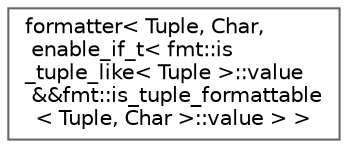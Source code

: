 digraph "类继承关系图"
{
 // LATEX_PDF_SIZE
  bgcolor="transparent";
  edge [fontname=Helvetica,fontsize=10,labelfontname=Helvetica,labelfontsize=10];
  node [fontname=Helvetica,fontsize=10,shape=box,height=0.2,width=0.4];
  rankdir="LR";
  Node0 [id="Node000000",label="formatter\< Tuple, Char,\l enable_if_t\< fmt::is\l_tuple_like\< Tuple \>::value\l &&fmt::is_tuple_formattable\l\< Tuple, Char \>::value \> \>",height=0.2,width=0.4,color="grey40", fillcolor="white", style="filled",URL="$structformatter_3_01_tuple_00_01_char_00_01enable__if__t_3_01fmt_1_1is__tuple__like_3_01_tuple_0858257f959bf6fea2bf2f677029fa45e.html",tooltip=" "];
}

